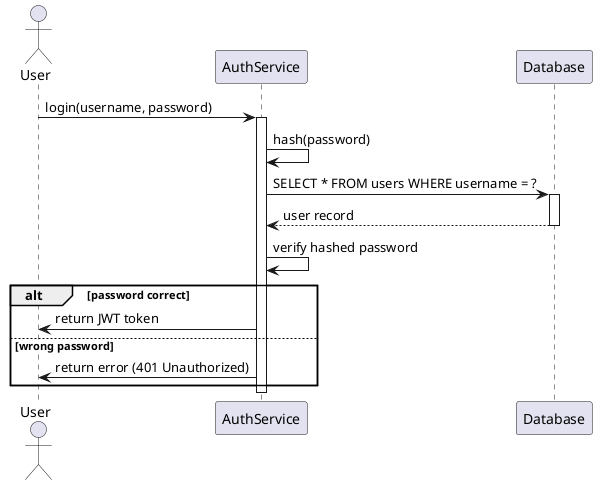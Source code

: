 @startuml
actor User
participant "AuthService" as A
participant "Database" as DB

User -> A: login(username, password)
activate A

A -> A: hash(password)
A -> DB: SELECT * FROM users WHERE username = ?
activate DB
DB --> A: user record
deactivate DB

A -> A: verify hashed password
alt password correct
    A -> User: return JWT token
else wrong password
    A -> User: return error (401 Unauthorized)
end
deactivate A
@enduml
